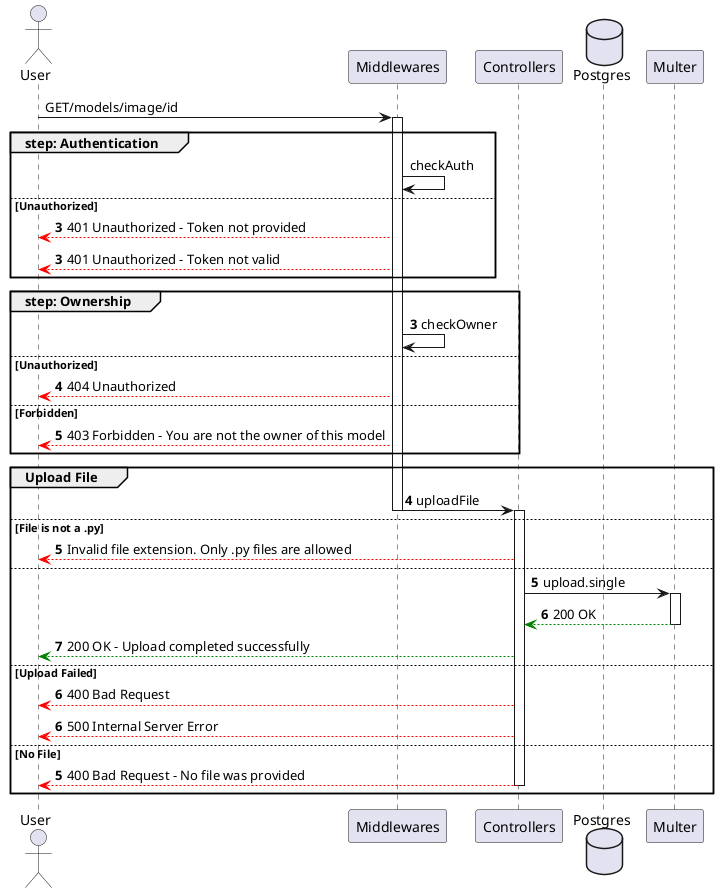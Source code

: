 @startuml UploadFile

actor User

participant Middlewares
participant Controllers
database Postgres
participant Multer 

User -> Middlewares ++: GET/models/image/id
group step: Authentication
    Middlewares -> Middlewares : checkAuth
else Unauthorized
    autonumber 3
    Middlewares --[#red]> User : 401 Unauthorized - Token not provided
    autonumber 3
    Middlewares --[#red]> User : 401 Unauthorized - Token not valid
end

group step: Ownership 
    autonumber 3
    Middlewares -> Middlewares : checkOwner 
else Unauthorized
autonumber 4
    Middlewares --[#red]> User : 404 Unauthorized
else Forbidden 
    Middlewares --[#red]> User : 403 Forbidden - You are not the owner of this model
end
autonumber 4
group Upload File
    Middlewares -> Controllers --++: uploadFile
else File is not a .py
    autonumber 5
    Controllers --[#red]> User: Invalid file extension. Only .py files are allowed
else 
    autonumber 5
    Controllers -> Multer++: upload.single
    Multer --[#green]> Controllers--: 200 OK
    Controllers --[#green]> User: 200 OK - Upload completed successfully
else Upload Failed
    autonumber 6
    Controllers --[#red]> User: 400 Bad Request
    autonumber 6
    Controllers --[#red]> User: 500 Internal Server Error
else No File
    autonumber 5
    Controllers --[#red]> User --: 400 Bad Request - No file was provided
end

@enduml